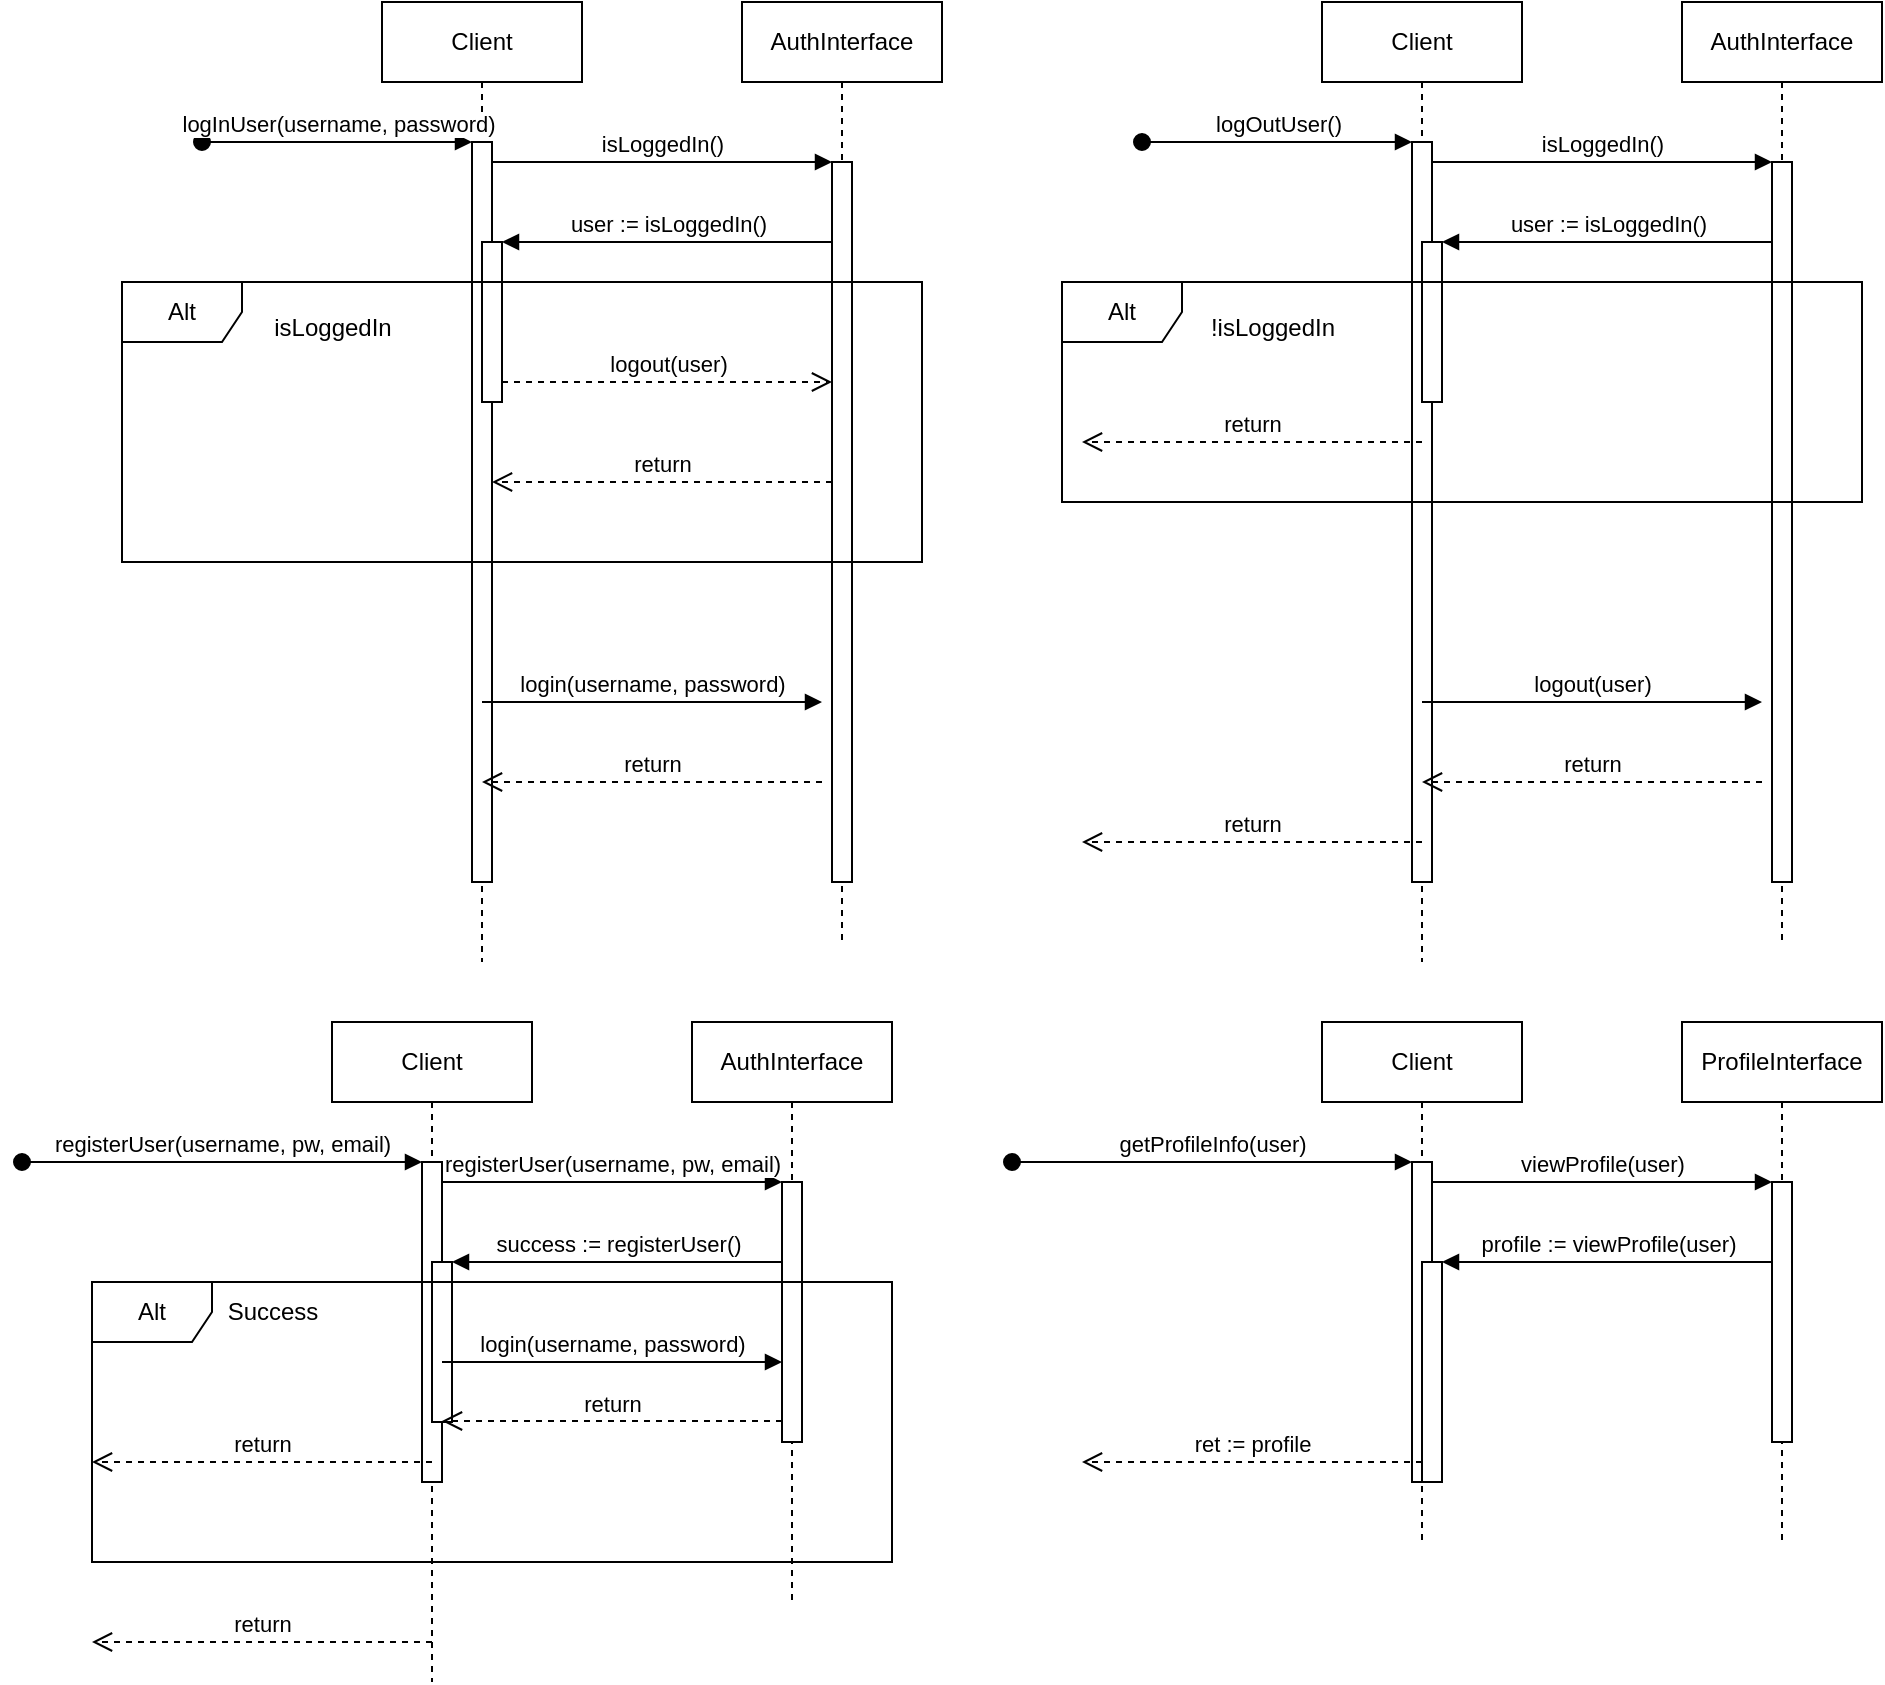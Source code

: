 <mxfile version="24.3.1" type="device">
  <diagram name="Page-1" id="2YBvvXClWsGukQMizWep">
    <mxGraphModel dx="2240" dy="942" grid="1" gridSize="10" guides="1" tooltips="1" connect="1" arrows="1" fold="1" page="1" pageScale="1" pageWidth="850" pageHeight="1100" math="0" shadow="0">
      <root>
        <mxCell id="0" />
        <mxCell id="1" parent="0" />
        <mxCell id="aM9ryv3xv72pqoxQDRHE-1" value="Client" style="shape=umlLifeline;perimeter=lifelinePerimeter;whiteSpace=wrap;html=1;container=0;dropTarget=0;collapsible=0;recursiveResize=0;outlineConnect=0;portConstraint=eastwest;newEdgeStyle={&quot;edgeStyle&quot;:&quot;elbowEdgeStyle&quot;,&quot;elbow&quot;:&quot;vertical&quot;,&quot;curved&quot;:0,&quot;rounded&quot;:0};" parent="1" vertex="1">
          <mxGeometry x="40" y="40" width="100" height="480" as="geometry" />
        </mxCell>
        <mxCell id="aM9ryv3xv72pqoxQDRHE-2" value="" style="html=1;points=[];perimeter=orthogonalPerimeter;outlineConnect=0;targetShapes=umlLifeline;portConstraint=eastwest;newEdgeStyle={&quot;edgeStyle&quot;:&quot;elbowEdgeStyle&quot;,&quot;elbow&quot;:&quot;vertical&quot;,&quot;curved&quot;:0,&quot;rounded&quot;:0};" parent="aM9ryv3xv72pqoxQDRHE-1" vertex="1">
          <mxGeometry x="45" y="70" width="10" height="370" as="geometry" />
        </mxCell>
        <mxCell id="aM9ryv3xv72pqoxQDRHE-3" value="logInUser(username, password)" style="html=1;verticalAlign=bottom;startArrow=oval;endArrow=block;startSize=8;edgeStyle=elbowEdgeStyle;elbow=vertical;curved=0;rounded=0;" parent="aM9ryv3xv72pqoxQDRHE-1" target="aM9ryv3xv72pqoxQDRHE-2" edge="1">
          <mxGeometry relative="1" as="geometry">
            <mxPoint x="-90" y="70" as="sourcePoint" />
          </mxGeometry>
        </mxCell>
        <mxCell id="aM9ryv3xv72pqoxQDRHE-4" value="" style="html=1;points=[];perimeter=orthogonalPerimeter;outlineConnect=0;targetShapes=umlLifeline;portConstraint=eastwest;newEdgeStyle={&quot;edgeStyle&quot;:&quot;elbowEdgeStyle&quot;,&quot;elbow&quot;:&quot;vertical&quot;,&quot;curved&quot;:0,&quot;rounded&quot;:0};" parent="aM9ryv3xv72pqoxQDRHE-1" vertex="1">
          <mxGeometry x="50" y="120" width="10" height="80" as="geometry" />
        </mxCell>
        <mxCell id="aM9ryv3xv72pqoxQDRHE-5" value="AuthInterface" style="shape=umlLifeline;perimeter=lifelinePerimeter;whiteSpace=wrap;html=1;container=0;dropTarget=0;collapsible=0;recursiveResize=0;outlineConnect=0;portConstraint=eastwest;newEdgeStyle={&quot;edgeStyle&quot;:&quot;elbowEdgeStyle&quot;,&quot;elbow&quot;:&quot;vertical&quot;,&quot;curved&quot;:0,&quot;rounded&quot;:0};" parent="1" vertex="1">
          <mxGeometry x="220" y="40" width="100" height="470" as="geometry" />
        </mxCell>
        <mxCell id="aM9ryv3xv72pqoxQDRHE-6" value="" style="html=1;points=[];perimeter=orthogonalPerimeter;outlineConnect=0;targetShapes=umlLifeline;portConstraint=eastwest;newEdgeStyle={&quot;edgeStyle&quot;:&quot;elbowEdgeStyle&quot;,&quot;elbow&quot;:&quot;vertical&quot;,&quot;curved&quot;:0,&quot;rounded&quot;:0};" parent="aM9ryv3xv72pqoxQDRHE-5" vertex="1">
          <mxGeometry x="45" y="80" width="10" height="360" as="geometry" />
        </mxCell>
        <mxCell id="aM9ryv3xv72pqoxQDRHE-7" value="isLoggedIn()" style="html=1;verticalAlign=bottom;endArrow=block;edgeStyle=elbowEdgeStyle;elbow=horizontal;curved=0;rounded=0;" parent="1" source="aM9ryv3xv72pqoxQDRHE-2" target="aM9ryv3xv72pqoxQDRHE-6" edge="1">
          <mxGeometry relative="1" as="geometry">
            <mxPoint x="195" y="130" as="sourcePoint" />
            <Array as="points">
              <mxPoint x="180" y="120" />
            </Array>
          </mxGeometry>
        </mxCell>
        <mxCell id="aM9ryv3xv72pqoxQDRHE-8" value="return" style="html=1;verticalAlign=bottom;endArrow=open;dashed=1;endSize=8;edgeStyle=elbowEdgeStyle;elbow=vertical;curved=0;rounded=0;" parent="1" source="aM9ryv3xv72pqoxQDRHE-6" target="aM9ryv3xv72pqoxQDRHE-2" edge="1">
          <mxGeometry relative="1" as="geometry">
            <mxPoint x="195" y="205" as="targetPoint" />
            <Array as="points">
              <mxPoint x="190" y="280" />
            </Array>
          </mxGeometry>
        </mxCell>
        <mxCell id="aM9ryv3xv72pqoxQDRHE-9" value="user := isLoggedIn()" style="html=1;verticalAlign=bottom;endArrow=block;edgeStyle=elbowEdgeStyle;elbow=horizontal;curved=0;rounded=0;" parent="1" source="aM9ryv3xv72pqoxQDRHE-6" target="aM9ryv3xv72pqoxQDRHE-4" edge="1">
          <mxGeometry relative="1" as="geometry">
            <mxPoint x="175" y="160" as="sourcePoint" />
            <Array as="points">
              <mxPoint x="190" y="160" />
            </Array>
          </mxGeometry>
        </mxCell>
        <mxCell id="aM9ryv3xv72pqoxQDRHE-10" value="logout(user)" style="html=1;verticalAlign=bottom;endArrow=open;dashed=1;endSize=8;edgeStyle=elbowEdgeStyle;elbow=horizontal;curved=0;rounded=0;" parent="1" source="aM9ryv3xv72pqoxQDRHE-4" target="aM9ryv3xv72pqoxQDRHE-6" edge="1">
          <mxGeometry relative="1" as="geometry">
            <mxPoint x="175" y="235" as="targetPoint" />
            <Array as="points">
              <mxPoint x="180" y="230" />
            </Array>
          </mxGeometry>
        </mxCell>
        <mxCell id="JH4wlZBnZ4v1yHBuMBWb-1" value="Alt" style="shape=umlFrame;whiteSpace=wrap;html=1;pointerEvents=0;" parent="1" vertex="1">
          <mxGeometry x="-90" y="180" width="400" height="140" as="geometry" />
        </mxCell>
        <mxCell id="JH4wlZBnZ4v1yHBuMBWb-2" value="isLoggedIn" style="text;html=1;align=center;verticalAlign=middle;resizable=0;points=[];autosize=1;strokeColor=none;fillColor=none;" parent="1" vertex="1">
          <mxGeometry x="-30" y="188" width="90" height="30" as="geometry" />
        </mxCell>
        <mxCell id="JH4wlZBnZ4v1yHBuMBWb-3" value="login(username, password)" style="html=1;verticalAlign=bottom;endArrow=block;edgeStyle=elbowEdgeStyle;elbow=vertical;curved=0;rounded=0;" parent="1" edge="1">
          <mxGeometry relative="1" as="geometry">
            <mxPoint x="90" y="390" as="sourcePoint" />
            <Array as="points">
              <mxPoint x="175" y="390" />
            </Array>
            <mxPoint x="260" y="390" as="targetPoint" />
          </mxGeometry>
        </mxCell>
        <mxCell id="JH4wlZBnZ4v1yHBuMBWb-4" value="return" style="html=1;verticalAlign=bottom;endArrow=open;dashed=1;endSize=8;edgeStyle=elbowEdgeStyle;elbow=vertical;curved=0;rounded=0;" parent="1" edge="1">
          <mxGeometry relative="1" as="geometry">
            <mxPoint x="90" y="430" as="targetPoint" />
            <Array as="points">
              <mxPoint x="185" y="430" />
            </Array>
            <mxPoint x="260" y="430" as="sourcePoint" />
          </mxGeometry>
        </mxCell>
        <mxCell id="JH4wlZBnZ4v1yHBuMBWb-33" value="Client" style="shape=umlLifeline;perimeter=lifelinePerimeter;whiteSpace=wrap;html=1;container=0;dropTarget=0;collapsible=0;recursiveResize=0;outlineConnect=0;portConstraint=eastwest;newEdgeStyle={&quot;edgeStyle&quot;:&quot;elbowEdgeStyle&quot;,&quot;elbow&quot;:&quot;vertical&quot;,&quot;curved&quot;:0,&quot;rounded&quot;:0};" parent="1" vertex="1">
          <mxGeometry x="510" y="40" width="100" height="480" as="geometry" />
        </mxCell>
        <mxCell id="JH4wlZBnZ4v1yHBuMBWb-34" value="" style="html=1;points=[];perimeter=orthogonalPerimeter;outlineConnect=0;targetShapes=umlLifeline;portConstraint=eastwest;newEdgeStyle={&quot;edgeStyle&quot;:&quot;elbowEdgeStyle&quot;,&quot;elbow&quot;:&quot;vertical&quot;,&quot;curved&quot;:0,&quot;rounded&quot;:0};" parent="JH4wlZBnZ4v1yHBuMBWb-33" vertex="1">
          <mxGeometry x="45" y="70" width="10" height="370" as="geometry" />
        </mxCell>
        <mxCell id="JH4wlZBnZ4v1yHBuMBWb-35" value="logOutUser()" style="html=1;verticalAlign=bottom;startArrow=oval;endArrow=block;startSize=8;edgeStyle=elbowEdgeStyle;elbow=vertical;curved=0;rounded=0;" parent="JH4wlZBnZ4v1yHBuMBWb-33" target="JH4wlZBnZ4v1yHBuMBWb-34" edge="1">
          <mxGeometry relative="1" as="geometry">
            <mxPoint x="-90" y="70" as="sourcePoint" />
          </mxGeometry>
        </mxCell>
        <mxCell id="JH4wlZBnZ4v1yHBuMBWb-36" value="" style="html=1;points=[];perimeter=orthogonalPerimeter;outlineConnect=0;targetShapes=umlLifeline;portConstraint=eastwest;newEdgeStyle={&quot;edgeStyle&quot;:&quot;elbowEdgeStyle&quot;,&quot;elbow&quot;:&quot;vertical&quot;,&quot;curved&quot;:0,&quot;rounded&quot;:0};" parent="JH4wlZBnZ4v1yHBuMBWb-33" vertex="1">
          <mxGeometry x="50" y="120" width="10" height="80" as="geometry" />
        </mxCell>
        <mxCell id="JH4wlZBnZ4v1yHBuMBWb-37" value="AuthInterface" style="shape=umlLifeline;perimeter=lifelinePerimeter;whiteSpace=wrap;html=1;container=0;dropTarget=0;collapsible=0;recursiveResize=0;outlineConnect=0;portConstraint=eastwest;newEdgeStyle={&quot;edgeStyle&quot;:&quot;elbowEdgeStyle&quot;,&quot;elbow&quot;:&quot;vertical&quot;,&quot;curved&quot;:0,&quot;rounded&quot;:0};" parent="1" vertex="1">
          <mxGeometry x="690" y="40" width="100" height="470" as="geometry" />
        </mxCell>
        <mxCell id="JH4wlZBnZ4v1yHBuMBWb-38" value="" style="html=1;points=[];perimeter=orthogonalPerimeter;outlineConnect=0;targetShapes=umlLifeline;portConstraint=eastwest;newEdgeStyle={&quot;edgeStyle&quot;:&quot;elbowEdgeStyle&quot;,&quot;elbow&quot;:&quot;vertical&quot;,&quot;curved&quot;:0,&quot;rounded&quot;:0};" parent="JH4wlZBnZ4v1yHBuMBWb-37" vertex="1">
          <mxGeometry x="45" y="80" width="10" height="360" as="geometry" />
        </mxCell>
        <mxCell id="JH4wlZBnZ4v1yHBuMBWb-39" value="isLoggedIn()" style="html=1;verticalAlign=bottom;endArrow=block;edgeStyle=elbowEdgeStyle;elbow=horizontal;curved=0;rounded=0;" parent="1" source="JH4wlZBnZ4v1yHBuMBWb-34" target="JH4wlZBnZ4v1yHBuMBWb-38" edge="1">
          <mxGeometry relative="1" as="geometry">
            <mxPoint x="665" y="130" as="sourcePoint" />
            <Array as="points">
              <mxPoint x="650" y="120" />
            </Array>
          </mxGeometry>
        </mxCell>
        <mxCell id="JH4wlZBnZ4v1yHBuMBWb-41" value="user := isLoggedIn()" style="html=1;verticalAlign=bottom;endArrow=block;edgeStyle=elbowEdgeStyle;elbow=horizontal;curved=0;rounded=0;" parent="1" source="JH4wlZBnZ4v1yHBuMBWb-38" target="JH4wlZBnZ4v1yHBuMBWb-36" edge="1">
          <mxGeometry relative="1" as="geometry">
            <mxPoint x="645" y="160" as="sourcePoint" />
            <Array as="points">
              <mxPoint x="660" y="160" />
            </Array>
          </mxGeometry>
        </mxCell>
        <mxCell id="JH4wlZBnZ4v1yHBuMBWb-43" value="Alt" style="shape=umlFrame;whiteSpace=wrap;html=1;pointerEvents=0;" parent="1" vertex="1">
          <mxGeometry x="380" y="180" width="400" height="110" as="geometry" />
        </mxCell>
        <mxCell id="JH4wlZBnZ4v1yHBuMBWb-44" value="!isLoggedIn" style="text;html=1;align=center;verticalAlign=middle;resizable=0;points=[];autosize=1;strokeColor=none;fillColor=none;" parent="1" vertex="1">
          <mxGeometry x="440" y="188" width="90" height="30" as="geometry" />
        </mxCell>
        <mxCell id="JH4wlZBnZ4v1yHBuMBWb-45" value="logout(user)" style="html=1;verticalAlign=bottom;endArrow=block;edgeStyle=elbowEdgeStyle;elbow=vertical;curved=0;rounded=0;" parent="1" edge="1">
          <mxGeometry relative="1" as="geometry">
            <mxPoint x="560" y="390" as="sourcePoint" />
            <Array as="points">
              <mxPoint x="645" y="390" />
            </Array>
            <mxPoint x="730" y="390" as="targetPoint" />
          </mxGeometry>
        </mxCell>
        <mxCell id="JH4wlZBnZ4v1yHBuMBWb-46" value="return" style="html=1;verticalAlign=bottom;endArrow=open;dashed=1;endSize=8;edgeStyle=elbowEdgeStyle;elbow=vertical;curved=0;rounded=0;" parent="1" edge="1">
          <mxGeometry relative="1" as="geometry">
            <mxPoint x="560" y="430" as="targetPoint" />
            <Array as="points">
              <mxPoint x="655" y="430" />
            </Array>
            <mxPoint x="730" y="430" as="sourcePoint" />
          </mxGeometry>
        </mxCell>
        <mxCell id="JH4wlZBnZ4v1yHBuMBWb-47" value="return" style="html=1;verticalAlign=bottom;endArrow=open;dashed=1;endSize=8;edgeStyle=elbowEdgeStyle;elbow=vertical;curved=0;rounded=0;" parent="1" edge="1">
          <mxGeometry relative="1" as="geometry">
            <mxPoint x="390" y="260" as="targetPoint" />
            <Array as="points">
              <mxPoint x="485" y="260" />
            </Array>
            <mxPoint x="560" y="260" as="sourcePoint" />
          </mxGeometry>
        </mxCell>
        <mxCell id="JH4wlZBnZ4v1yHBuMBWb-48" value="return" style="html=1;verticalAlign=bottom;endArrow=open;dashed=1;endSize=8;edgeStyle=elbowEdgeStyle;elbow=vertical;curved=0;rounded=0;" parent="1" edge="1">
          <mxGeometry relative="1" as="geometry">
            <mxPoint x="390" y="460" as="targetPoint" />
            <Array as="points">
              <mxPoint x="485" y="460" />
            </Array>
            <mxPoint x="560" y="460" as="sourcePoint" />
          </mxGeometry>
        </mxCell>
        <mxCell id="JH4wlZBnZ4v1yHBuMBWb-49" value="Client" style="shape=umlLifeline;perimeter=lifelinePerimeter;whiteSpace=wrap;html=1;container=0;dropTarget=0;collapsible=0;recursiveResize=0;outlineConnect=0;portConstraint=eastwest;newEdgeStyle={&quot;edgeStyle&quot;:&quot;elbowEdgeStyle&quot;,&quot;elbow&quot;:&quot;vertical&quot;,&quot;curved&quot;:0,&quot;rounded&quot;:0};" parent="1" vertex="1">
          <mxGeometry x="15" y="550" width="100" height="330" as="geometry" />
        </mxCell>
        <mxCell id="JH4wlZBnZ4v1yHBuMBWb-50" value="" style="html=1;points=[];perimeter=orthogonalPerimeter;outlineConnect=0;targetShapes=umlLifeline;portConstraint=eastwest;newEdgeStyle={&quot;edgeStyle&quot;:&quot;elbowEdgeStyle&quot;,&quot;elbow&quot;:&quot;vertical&quot;,&quot;curved&quot;:0,&quot;rounded&quot;:0};" parent="JH4wlZBnZ4v1yHBuMBWb-49" vertex="1">
          <mxGeometry x="45" y="70" width="10" height="160" as="geometry" />
        </mxCell>
        <mxCell id="JH4wlZBnZ4v1yHBuMBWb-51" value="registerUser(username, pw, email)" style="html=1;verticalAlign=bottom;startArrow=oval;endArrow=block;startSize=8;edgeStyle=elbowEdgeStyle;elbow=vertical;curved=0;rounded=0;" parent="JH4wlZBnZ4v1yHBuMBWb-49" target="JH4wlZBnZ4v1yHBuMBWb-50" edge="1">
          <mxGeometry relative="1" as="geometry">
            <mxPoint x="-155" y="70" as="sourcePoint" />
          </mxGeometry>
        </mxCell>
        <mxCell id="JH4wlZBnZ4v1yHBuMBWb-52" value="" style="html=1;points=[];perimeter=orthogonalPerimeter;outlineConnect=0;targetShapes=umlLifeline;portConstraint=eastwest;newEdgeStyle={&quot;edgeStyle&quot;:&quot;elbowEdgeStyle&quot;,&quot;elbow&quot;:&quot;vertical&quot;,&quot;curved&quot;:0,&quot;rounded&quot;:0};" parent="JH4wlZBnZ4v1yHBuMBWb-49" vertex="1">
          <mxGeometry x="50" y="120" width="10" height="80" as="geometry" />
        </mxCell>
        <mxCell id="JH4wlZBnZ4v1yHBuMBWb-53" value="AuthInterface" style="shape=umlLifeline;perimeter=lifelinePerimeter;whiteSpace=wrap;html=1;container=0;dropTarget=0;collapsible=0;recursiveResize=0;outlineConnect=0;portConstraint=eastwest;newEdgeStyle={&quot;edgeStyle&quot;:&quot;elbowEdgeStyle&quot;,&quot;elbow&quot;:&quot;vertical&quot;,&quot;curved&quot;:0,&quot;rounded&quot;:0};" parent="1" vertex="1">
          <mxGeometry x="195" y="550" width="100" height="290" as="geometry" />
        </mxCell>
        <mxCell id="JH4wlZBnZ4v1yHBuMBWb-54" value="" style="html=1;points=[];perimeter=orthogonalPerimeter;outlineConnect=0;targetShapes=umlLifeline;portConstraint=eastwest;newEdgeStyle={&quot;edgeStyle&quot;:&quot;elbowEdgeStyle&quot;,&quot;elbow&quot;:&quot;vertical&quot;,&quot;curved&quot;:0,&quot;rounded&quot;:0};" parent="JH4wlZBnZ4v1yHBuMBWb-53" vertex="1">
          <mxGeometry x="45" y="80" width="10" height="130" as="geometry" />
        </mxCell>
        <mxCell id="JH4wlZBnZ4v1yHBuMBWb-55" value="registerUser(username, pw, email)" style="html=1;verticalAlign=bottom;endArrow=block;edgeStyle=elbowEdgeStyle;elbow=horizontal;curved=0;rounded=0;" parent="1" source="JH4wlZBnZ4v1yHBuMBWb-50" target="JH4wlZBnZ4v1yHBuMBWb-54" edge="1">
          <mxGeometry relative="1" as="geometry">
            <mxPoint x="170" y="640" as="sourcePoint" />
            <Array as="points">
              <mxPoint x="155" y="630" />
            </Array>
          </mxGeometry>
        </mxCell>
        <mxCell id="JH4wlZBnZ4v1yHBuMBWb-56" value="success := registerUser()" style="html=1;verticalAlign=bottom;endArrow=block;edgeStyle=elbowEdgeStyle;elbow=horizontal;curved=0;rounded=0;" parent="1" source="JH4wlZBnZ4v1yHBuMBWb-54" target="JH4wlZBnZ4v1yHBuMBWb-52" edge="1">
          <mxGeometry relative="1" as="geometry">
            <mxPoint x="150" y="670" as="sourcePoint" />
            <Array as="points">
              <mxPoint x="165" y="670" />
            </Array>
          </mxGeometry>
        </mxCell>
        <mxCell id="JH4wlZBnZ4v1yHBuMBWb-61" value="return" style="html=1;verticalAlign=bottom;endArrow=open;dashed=1;endSize=8;edgeStyle=elbowEdgeStyle;elbow=vertical;curved=0;rounded=0;" parent="1" edge="1">
          <mxGeometry relative="1" as="geometry">
            <mxPoint x="-105" y="770" as="targetPoint" />
            <Array as="points">
              <mxPoint x="-10" y="770" />
            </Array>
            <mxPoint x="65" y="770" as="sourcePoint" />
          </mxGeometry>
        </mxCell>
        <mxCell id="JH4wlZBnZ4v1yHBuMBWb-63" value="Alt" style="shape=umlFrame;whiteSpace=wrap;html=1;pointerEvents=0;" parent="1" vertex="1">
          <mxGeometry x="-105" y="680" width="400" height="140" as="geometry" />
        </mxCell>
        <mxCell id="JH4wlZBnZ4v1yHBuMBWb-64" value="Success" style="text;html=1;align=center;verticalAlign=middle;resizable=0;points=[];autosize=1;strokeColor=none;fillColor=none;" parent="1" vertex="1">
          <mxGeometry x="-50" y="680" width="70" height="30" as="geometry" />
        </mxCell>
        <mxCell id="JH4wlZBnZ4v1yHBuMBWb-66" value="login(username, password)" style="html=1;verticalAlign=bottom;endArrow=block;edgeStyle=elbowEdgeStyle;elbow=vertical;curved=0;rounded=0;" parent="1" edge="1">
          <mxGeometry relative="1" as="geometry">
            <mxPoint x="70" y="720" as="sourcePoint" />
            <Array as="points">
              <mxPoint x="155" y="720" />
            </Array>
            <mxPoint x="240" y="720" as="targetPoint" />
          </mxGeometry>
        </mxCell>
        <mxCell id="JH4wlZBnZ4v1yHBuMBWb-67" value="return" style="html=1;verticalAlign=bottom;endArrow=open;dashed=1;endSize=8;edgeStyle=elbowEdgeStyle;elbow=vertical;curved=0;rounded=0;" parent="1" edge="1">
          <mxGeometry relative="1" as="geometry">
            <mxPoint x="70" y="749.5" as="targetPoint" />
            <Array as="points">
              <mxPoint x="165" y="749.5" />
            </Array>
            <mxPoint x="240" y="749.5" as="sourcePoint" />
          </mxGeometry>
        </mxCell>
        <mxCell id="JH4wlZBnZ4v1yHBuMBWb-68" value="return" style="html=1;verticalAlign=bottom;endArrow=open;dashed=1;endSize=8;edgeStyle=elbowEdgeStyle;elbow=vertical;curved=0;rounded=0;" parent="1" edge="1">
          <mxGeometry relative="1" as="geometry">
            <mxPoint x="-105" y="860" as="targetPoint" />
            <Array as="points">
              <mxPoint x="-10" y="860" />
            </Array>
            <mxPoint x="65" y="860" as="sourcePoint" />
          </mxGeometry>
        </mxCell>
        <mxCell id="JH4wlZBnZ4v1yHBuMBWb-69" value="Client" style="shape=umlLifeline;perimeter=lifelinePerimeter;whiteSpace=wrap;html=1;container=0;dropTarget=0;collapsible=0;recursiveResize=0;outlineConnect=0;portConstraint=eastwest;newEdgeStyle={&quot;edgeStyle&quot;:&quot;elbowEdgeStyle&quot;,&quot;elbow&quot;:&quot;vertical&quot;,&quot;curved&quot;:0,&quot;rounded&quot;:0};" parent="1" vertex="1">
          <mxGeometry x="510" y="550" width="100" height="260" as="geometry" />
        </mxCell>
        <mxCell id="JH4wlZBnZ4v1yHBuMBWb-70" value="" style="html=1;points=[];perimeter=orthogonalPerimeter;outlineConnect=0;targetShapes=umlLifeline;portConstraint=eastwest;newEdgeStyle={&quot;edgeStyle&quot;:&quot;elbowEdgeStyle&quot;,&quot;elbow&quot;:&quot;vertical&quot;,&quot;curved&quot;:0,&quot;rounded&quot;:0};" parent="JH4wlZBnZ4v1yHBuMBWb-69" vertex="1">
          <mxGeometry x="45" y="70" width="10" height="160" as="geometry" />
        </mxCell>
        <mxCell id="JH4wlZBnZ4v1yHBuMBWb-71" value="getProfileInfo(user)" style="html=1;verticalAlign=bottom;startArrow=oval;endArrow=block;startSize=8;edgeStyle=elbowEdgeStyle;elbow=vertical;curved=0;rounded=0;" parent="JH4wlZBnZ4v1yHBuMBWb-69" target="JH4wlZBnZ4v1yHBuMBWb-70" edge="1">
          <mxGeometry relative="1" as="geometry">
            <mxPoint x="-155" y="70" as="sourcePoint" />
          </mxGeometry>
        </mxCell>
        <mxCell id="JH4wlZBnZ4v1yHBuMBWb-72" value="" style="html=1;points=[];perimeter=orthogonalPerimeter;outlineConnect=0;targetShapes=umlLifeline;portConstraint=eastwest;newEdgeStyle={&quot;edgeStyle&quot;:&quot;elbowEdgeStyle&quot;,&quot;elbow&quot;:&quot;vertical&quot;,&quot;curved&quot;:0,&quot;rounded&quot;:0};" parent="JH4wlZBnZ4v1yHBuMBWb-69" vertex="1">
          <mxGeometry x="50" y="120" width="10" height="110" as="geometry" />
        </mxCell>
        <mxCell id="JH4wlZBnZ4v1yHBuMBWb-73" value="ProfileInterface" style="shape=umlLifeline;perimeter=lifelinePerimeter;whiteSpace=wrap;html=1;container=0;dropTarget=0;collapsible=0;recursiveResize=0;outlineConnect=0;portConstraint=eastwest;newEdgeStyle={&quot;edgeStyle&quot;:&quot;elbowEdgeStyle&quot;,&quot;elbow&quot;:&quot;vertical&quot;,&quot;curved&quot;:0,&quot;rounded&quot;:0};" parent="1" vertex="1">
          <mxGeometry x="690" y="550" width="100" height="260" as="geometry" />
        </mxCell>
        <mxCell id="JH4wlZBnZ4v1yHBuMBWb-74" value="" style="html=1;points=[];perimeter=orthogonalPerimeter;outlineConnect=0;targetShapes=umlLifeline;portConstraint=eastwest;newEdgeStyle={&quot;edgeStyle&quot;:&quot;elbowEdgeStyle&quot;,&quot;elbow&quot;:&quot;vertical&quot;,&quot;curved&quot;:0,&quot;rounded&quot;:0};" parent="JH4wlZBnZ4v1yHBuMBWb-73" vertex="1">
          <mxGeometry x="45" y="80" width="10" height="130" as="geometry" />
        </mxCell>
        <mxCell id="JH4wlZBnZ4v1yHBuMBWb-75" value="viewProfile(user)" style="html=1;verticalAlign=bottom;endArrow=block;edgeStyle=elbowEdgeStyle;elbow=vertical;curved=0;rounded=0;" parent="1" source="JH4wlZBnZ4v1yHBuMBWb-70" target="JH4wlZBnZ4v1yHBuMBWb-74" edge="1">
          <mxGeometry relative="1" as="geometry">
            <mxPoint x="665" y="640" as="sourcePoint" />
            <Array as="points">
              <mxPoint x="650" y="630" />
            </Array>
          </mxGeometry>
        </mxCell>
        <mxCell id="JH4wlZBnZ4v1yHBuMBWb-76" value="profile := viewProfile(user)" style="html=1;verticalAlign=bottom;endArrow=block;edgeStyle=elbowEdgeStyle;elbow=horizontal;curved=0;rounded=0;" parent="1" source="JH4wlZBnZ4v1yHBuMBWb-74" target="JH4wlZBnZ4v1yHBuMBWb-72" edge="1">
          <mxGeometry relative="1" as="geometry">
            <mxPoint x="645" y="670" as="sourcePoint" />
            <Array as="points">
              <mxPoint x="660" y="670" />
            </Array>
          </mxGeometry>
        </mxCell>
        <mxCell id="JH4wlZBnZ4v1yHBuMBWb-77" value="ret := profile" style="html=1;verticalAlign=bottom;endArrow=open;dashed=1;endSize=8;edgeStyle=elbowEdgeStyle;elbow=vertical;curved=0;rounded=0;" parent="1" edge="1">
          <mxGeometry relative="1" as="geometry">
            <mxPoint x="390" y="770" as="targetPoint" />
            <Array as="points">
              <mxPoint x="485" y="770" />
            </Array>
            <mxPoint x="560" y="770" as="sourcePoint" />
          </mxGeometry>
        </mxCell>
      </root>
    </mxGraphModel>
  </diagram>
</mxfile>
